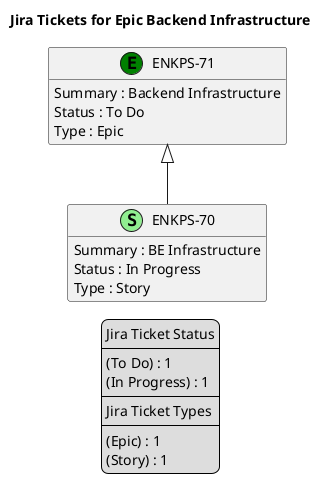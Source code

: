 @startuml
'https://plantuml.com/class-diagram

' GENERATE CLASS DIAGRAM ===========
' Generated at    : Tue May 14 15:57:50 CEST 2024

title Jira Tickets for Epic Backend Infrastructure
hide empty members

legend
Jira Ticket Status
----
(To Do) : 1
(In Progress) : 1
----
Jira Ticket Types
----
(Epic) : 1
(Story) : 1
end legend


' Tickets =======
class "ENKPS-70" << (S,lightgreen) >> {
  Summary : BE Infrastructure
  Status : In Progress
  Type : Story
}

class "ENKPS-71" << (E,green) >> {
  Summary : Backend Infrastructure
  Status : To Do
  Type : Epic
}



' Links =======

' Parents =======
"ENKPS-71" <|-- "ENKPS-70"



@enduml
